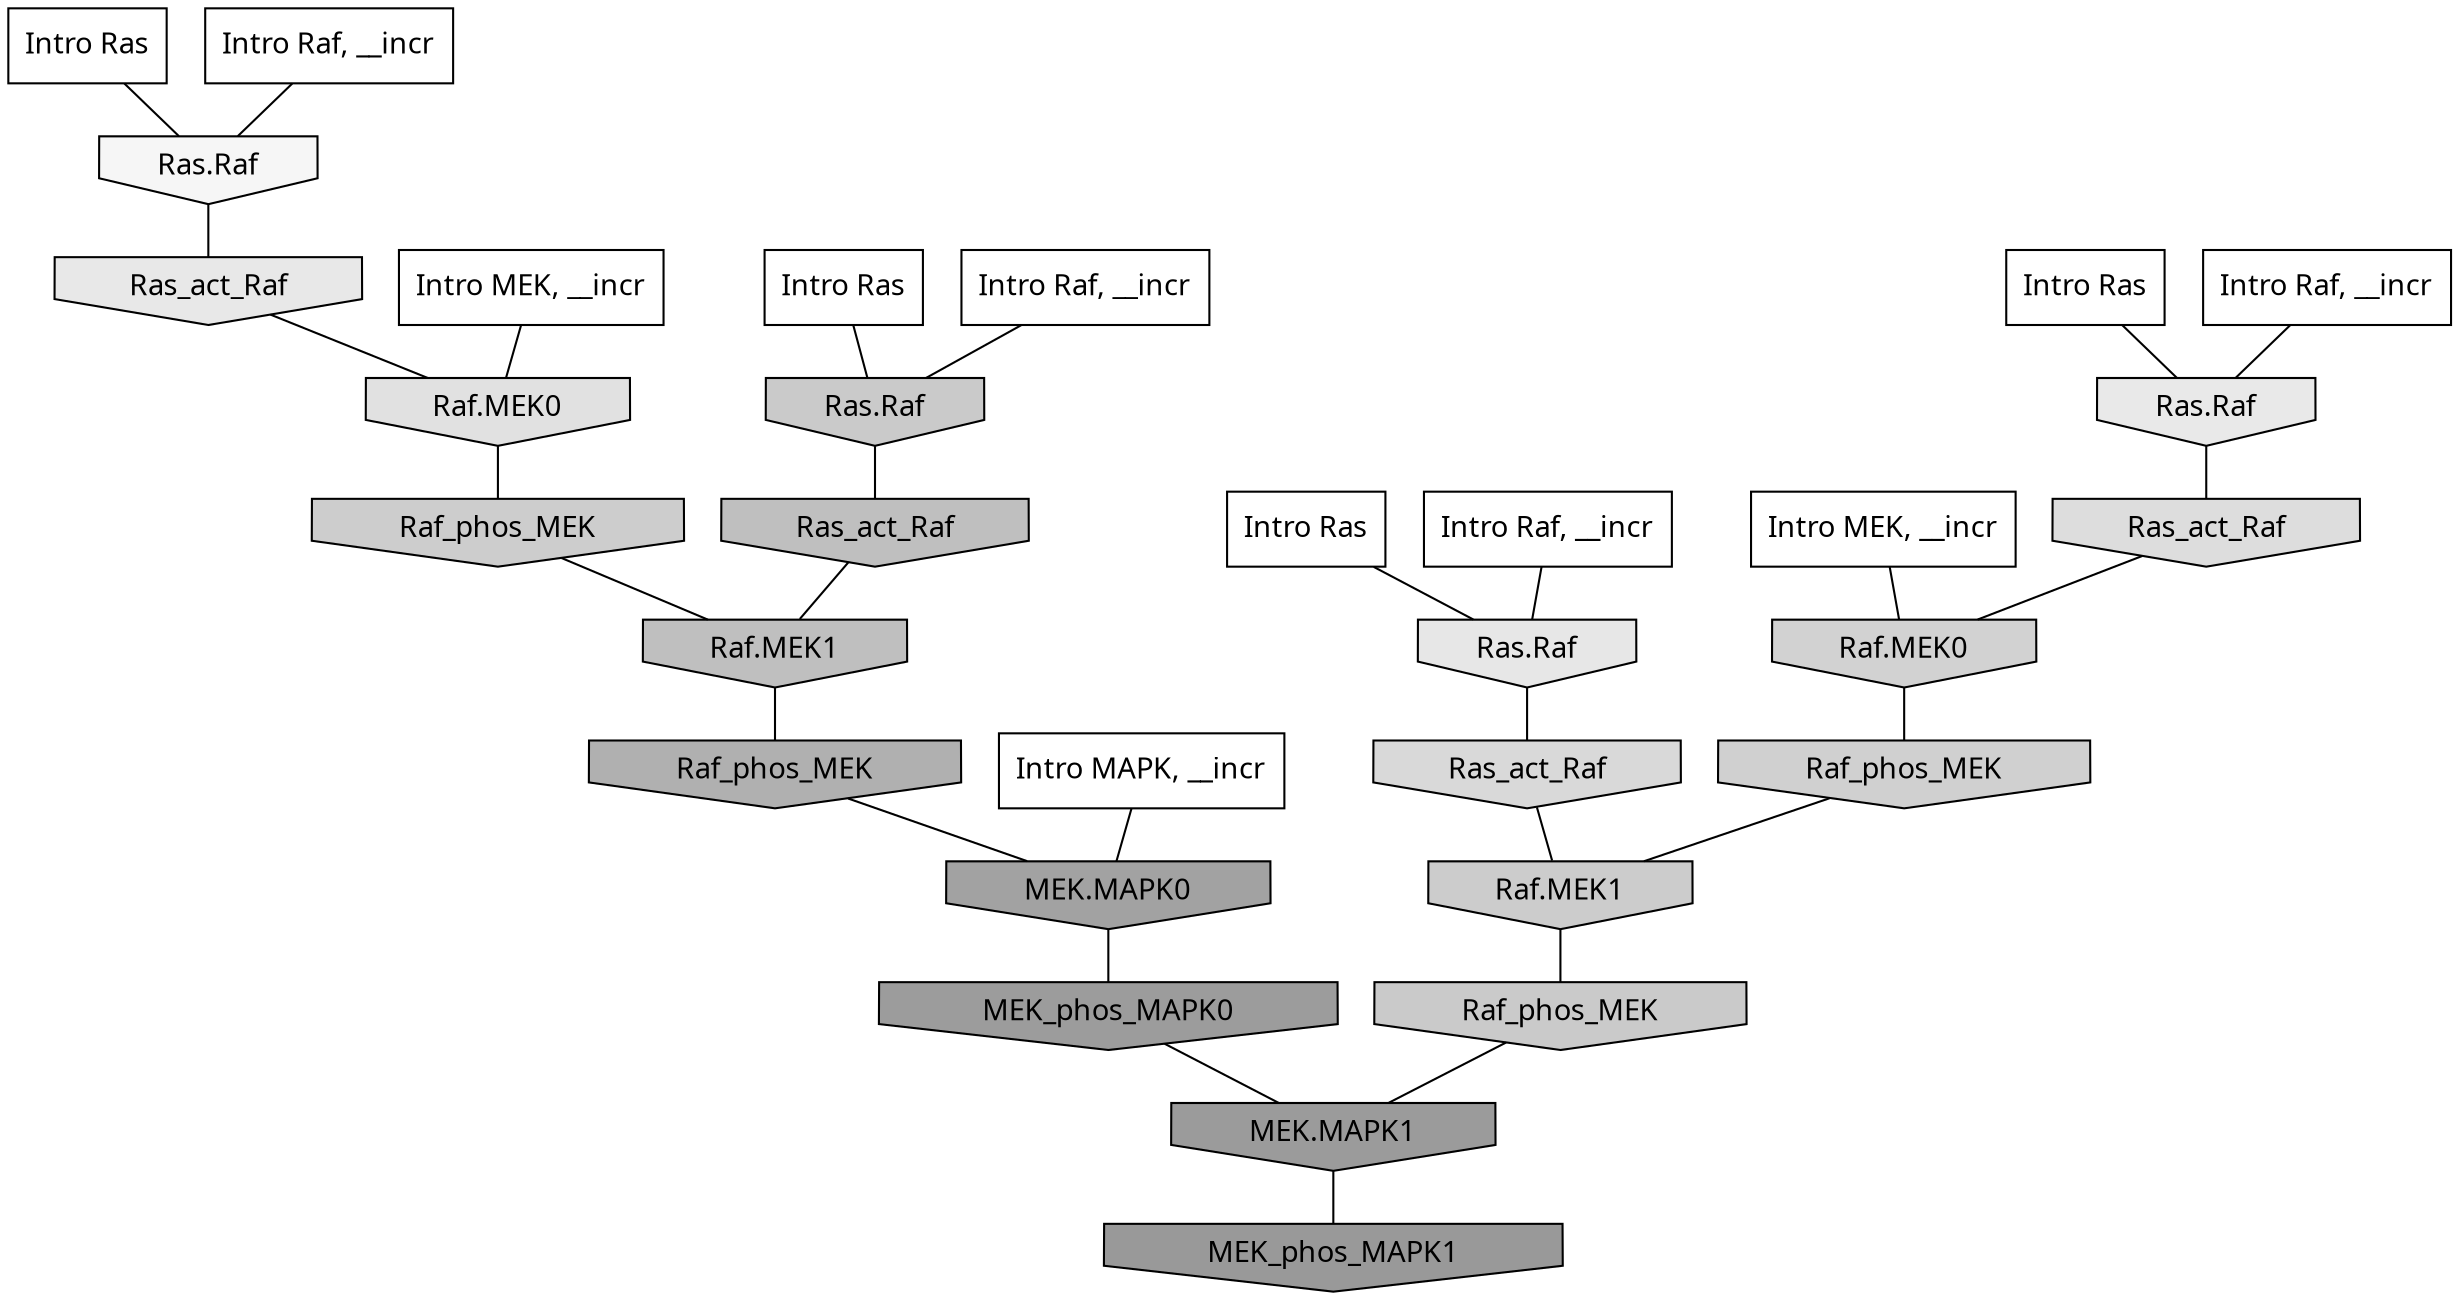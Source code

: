 digraph G{
  rankdir="TB";
  ranksep=0.30;
  node [fontname="CMU Serif"];
  edge [fontname="CMU Serif"];
  
  32 [label="Intro Ras", shape=rectangle, style=filled, fillcolor="0.000 0.000 1.000"]
  
  48 [label="Intro Ras", shape=rectangle, style=filled, fillcolor="0.000 0.000 1.000"]
  
  52 [label="Intro Ras", shape=rectangle, style=filled, fillcolor="0.000 0.000 1.000"]
  
  67 [label="Intro Ras", shape=rectangle, style=filled, fillcolor="0.000 0.000 1.000"]
  
  139 [label="Intro Raf, __incr", shape=rectangle, style=filled, fillcolor="0.000 0.000 1.000"]
  
  650 [label="Intro Raf, __incr", shape=rectangle, style=filled, fillcolor="0.000 0.000 1.000"]
  
  853 [label="Intro Raf, __incr", shape=rectangle, style=filled, fillcolor="0.000 0.000 1.000"]
  
  916 [label="Intro Raf, __incr", shape=rectangle, style=filled, fillcolor="0.000 0.000 1.000"]
  
  1142 [label="Intro MEK, __incr", shape=rectangle, style=filled, fillcolor="0.000 0.000 1.000"]
  
  1381 [label="Intro MEK, __incr", shape=rectangle, style=filled, fillcolor="0.000 0.000 1.000"]
  
  2738 [label="Intro MAPK, __incr", shape=rectangle, style=filled, fillcolor="0.000 0.000 1.000"]
  
  3521 [label="Ras.Raf", shape=invhouse, style=filled, fillcolor="0.000 0.000 0.962"]
  
  4086 [label="Ras.Raf", shape=invhouse, style=filled, fillcolor="0.000 0.000 0.911"]
  
  4140 [label="Ras_act_Raf", shape=invhouse, style=filled, fillcolor="0.000 0.000 0.907"]
  
  4195 [label="Ras.Raf", shape=invhouse, style=filled, fillcolor="0.000 0.000 0.903"]
  
  4488 [label="Raf.MEK0", shape=invhouse, style=filled, fillcolor="0.000 0.000 0.881"]
  
  4693 [label="Ras_act_Raf", shape=invhouse, style=filled, fillcolor="0.000 0.000 0.866"]
  
  4915 [label="Ras_act_Raf", shape=invhouse, style=filled, fillcolor="0.000 0.000 0.851"]
  
  5383 [label="Raf.MEK0", shape=invhouse, style=filled, fillcolor="0.000 0.000 0.822"]
  
  5488 [label="Raf_phos_MEK", shape=invhouse, style=filled, fillcolor="0.000 0.000 0.815"]
  
  5627 [label="Raf_phos_MEK", shape=invhouse, style=filled, fillcolor="0.000 0.000 0.804"]
  
  5729 [label="Raf.MEK1", shape=invhouse, style=filled, fillcolor="0.000 0.000 0.798"]
  
  5896 [label="Raf_phos_MEK", shape=invhouse, style=filled, fillcolor="0.000 0.000 0.790"]
  
  5898 [label="Ras.Raf", shape=invhouse, style=filled, fillcolor="0.000 0.000 0.790"]
  
  6729 [label="Ras_act_Raf", shape=invhouse, style=filled, fillcolor="0.000 0.000 0.748"]
  
  6736 [label="Raf.MEK1", shape=invhouse, style=filled, fillcolor="0.000 0.000 0.748"]
  
  8393 [label="Raf_phos_MEK", shape=invhouse, style=filled, fillcolor="0.000 0.000 0.690"]
  
  10506 [label="MEK.MAPK0", shape=invhouse, style=filled, fillcolor="0.000 0.000 0.633"]
  
  11410 [label="MEK_phos_MAPK0", shape=invhouse, style=filled, fillcolor="0.000 0.000 0.613"]
  
  11674 [label="MEK.MAPK1", shape=invhouse, style=filled, fillcolor="0.000 0.000 0.607"]
  
  12053 [label="MEK_phos_MAPK1", shape=invhouse, style=filled, fillcolor="0.000 0.000 0.600"]
  
  
  11674 -> 12053 [dir=none, color="0.000 0.000 0.000"] 
  11410 -> 11674 [dir=none, color="0.000 0.000 0.000"] 
  10506 -> 11410 [dir=none, color="0.000 0.000 0.000"] 
  8393 -> 10506 [dir=none, color="0.000 0.000 0.000"] 
  6736 -> 8393 [dir=none, color="0.000 0.000 0.000"] 
  6729 -> 6736 [dir=none, color="0.000 0.000 0.000"] 
  5898 -> 6729 [dir=none, color="0.000 0.000 0.000"] 
  5896 -> 11674 [dir=none, color="0.000 0.000 0.000"] 
  5729 -> 5896 [dir=none, color="0.000 0.000 0.000"] 
  5627 -> 6736 [dir=none, color="0.000 0.000 0.000"] 
  5488 -> 5729 [dir=none, color="0.000 0.000 0.000"] 
  5383 -> 5488 [dir=none, color="0.000 0.000 0.000"] 
  4915 -> 5729 [dir=none, color="0.000 0.000 0.000"] 
  4693 -> 5383 [dir=none, color="0.000 0.000 0.000"] 
  4488 -> 5627 [dir=none, color="0.000 0.000 0.000"] 
  4195 -> 4915 [dir=none, color="0.000 0.000 0.000"] 
  4140 -> 4488 [dir=none, color="0.000 0.000 0.000"] 
  4086 -> 4693 [dir=none, color="0.000 0.000 0.000"] 
  3521 -> 4140 [dir=none, color="0.000 0.000 0.000"] 
  2738 -> 10506 [dir=none, color="0.000 0.000 0.000"] 
  1381 -> 4488 [dir=none, color="0.000 0.000 0.000"] 
  1142 -> 5383 [dir=none, color="0.000 0.000 0.000"] 
  916 -> 4195 [dir=none, color="0.000 0.000 0.000"] 
  853 -> 3521 [dir=none, color="0.000 0.000 0.000"] 
  650 -> 5898 [dir=none, color="0.000 0.000 0.000"] 
  139 -> 4086 [dir=none, color="0.000 0.000 0.000"] 
  67 -> 4086 [dir=none, color="0.000 0.000 0.000"] 
  52 -> 4195 [dir=none, color="0.000 0.000 0.000"] 
  48 -> 5898 [dir=none, color="0.000 0.000 0.000"] 
  32 -> 3521 [dir=none, color="0.000 0.000 0.000"] 
  
  }
